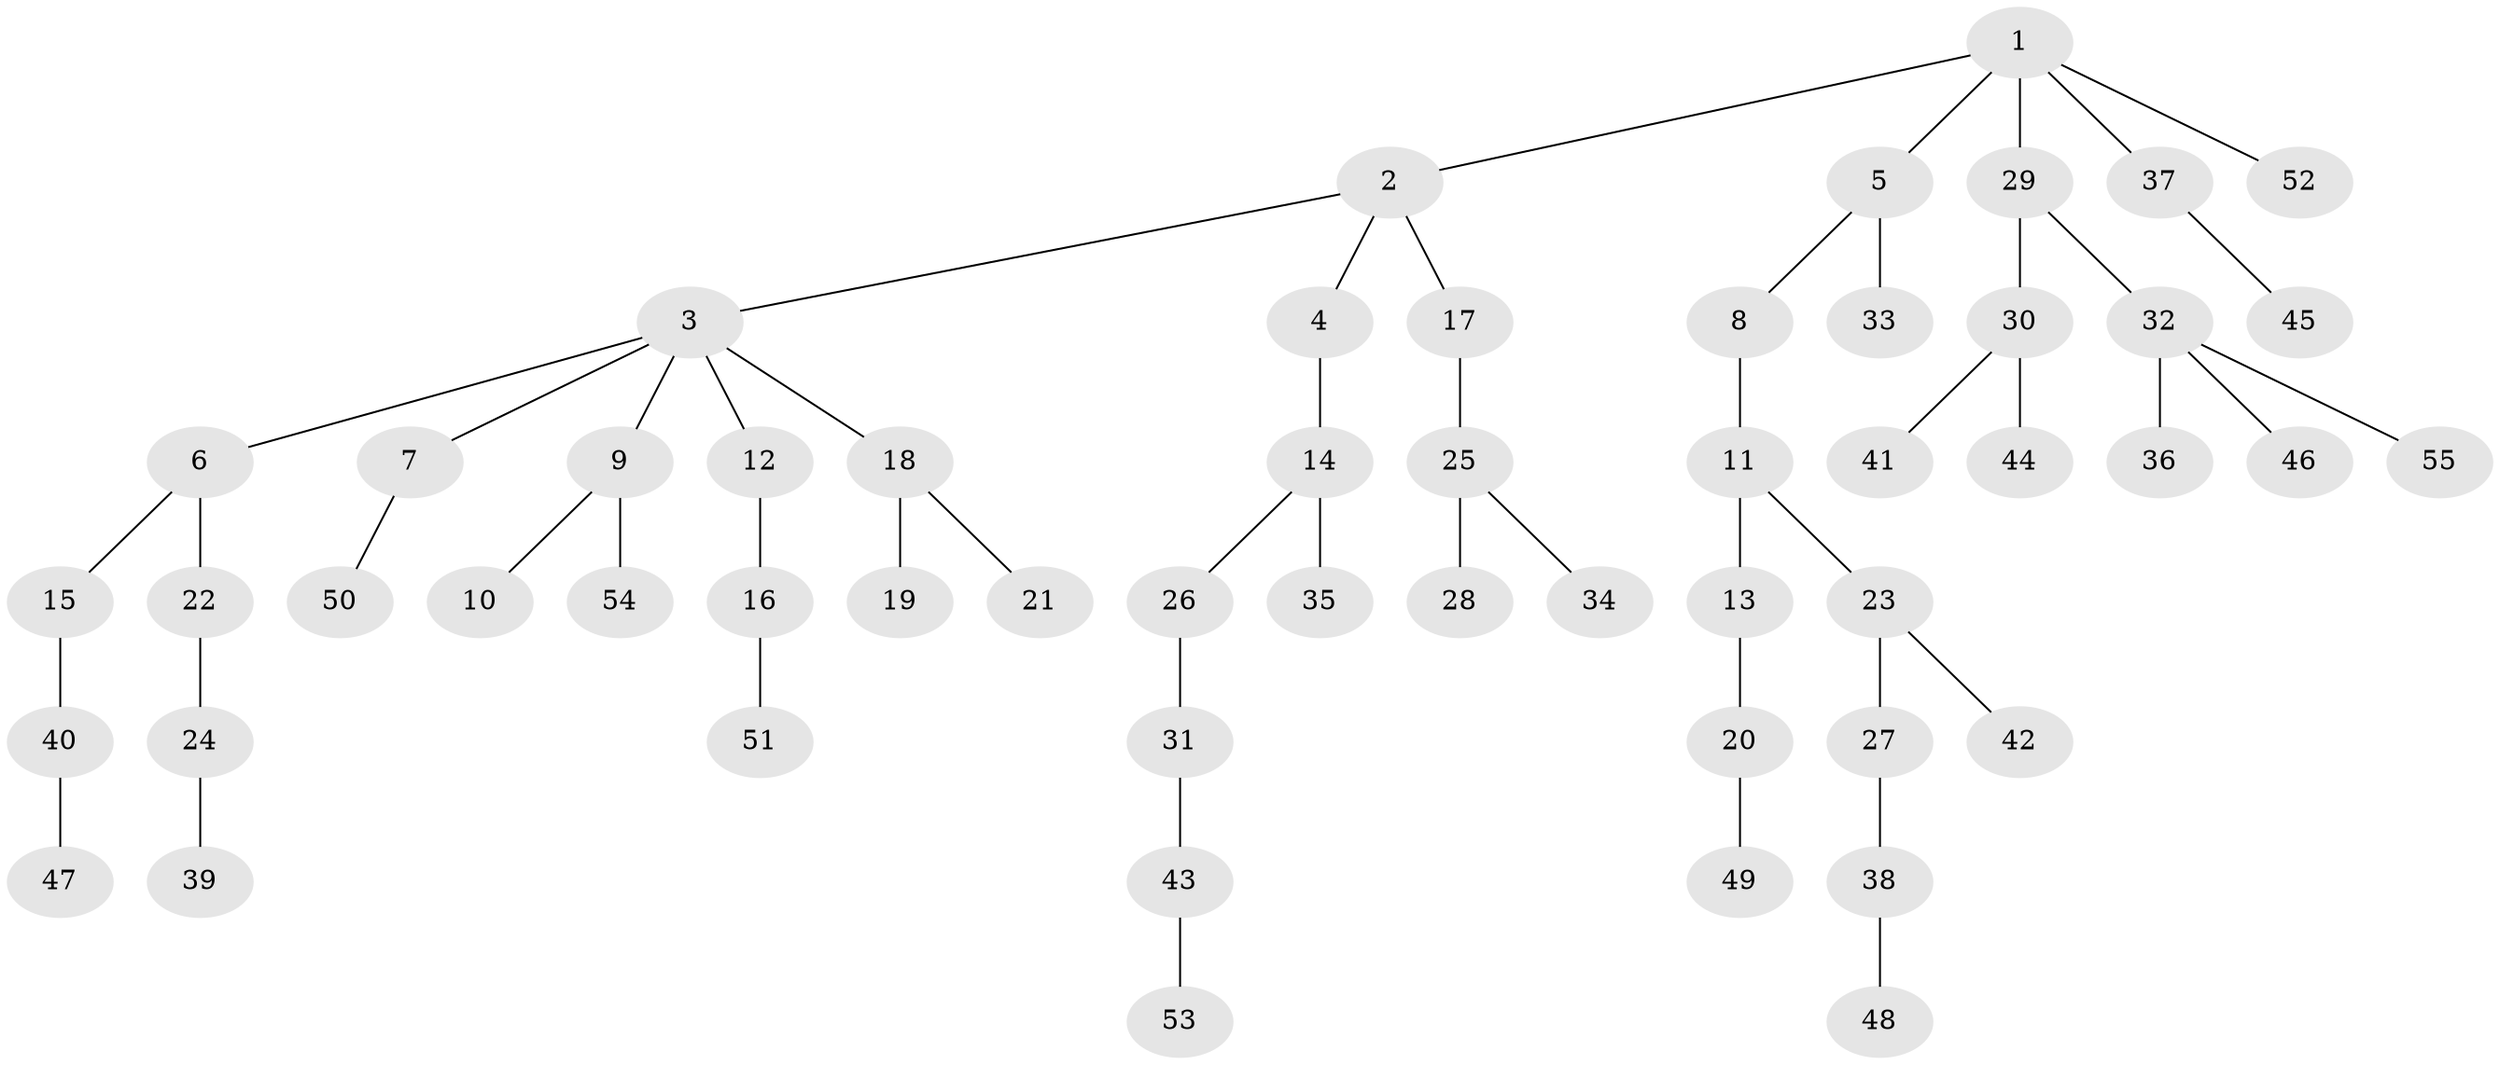 // Generated by graph-tools (version 1.1) at 2025/53/03/09/25 04:53:31]
// undirected, 55 vertices, 54 edges
graph export_dot {
graph [start="1"]
  node [color=gray90,style=filled];
  1;
  2;
  3;
  4;
  5;
  6;
  7;
  8;
  9;
  10;
  11;
  12;
  13;
  14;
  15;
  16;
  17;
  18;
  19;
  20;
  21;
  22;
  23;
  24;
  25;
  26;
  27;
  28;
  29;
  30;
  31;
  32;
  33;
  34;
  35;
  36;
  37;
  38;
  39;
  40;
  41;
  42;
  43;
  44;
  45;
  46;
  47;
  48;
  49;
  50;
  51;
  52;
  53;
  54;
  55;
  1 -- 2;
  1 -- 5;
  1 -- 29;
  1 -- 37;
  1 -- 52;
  2 -- 3;
  2 -- 4;
  2 -- 17;
  3 -- 6;
  3 -- 7;
  3 -- 9;
  3 -- 12;
  3 -- 18;
  4 -- 14;
  5 -- 8;
  5 -- 33;
  6 -- 15;
  6 -- 22;
  7 -- 50;
  8 -- 11;
  9 -- 10;
  9 -- 54;
  11 -- 13;
  11 -- 23;
  12 -- 16;
  13 -- 20;
  14 -- 26;
  14 -- 35;
  15 -- 40;
  16 -- 51;
  17 -- 25;
  18 -- 19;
  18 -- 21;
  20 -- 49;
  22 -- 24;
  23 -- 27;
  23 -- 42;
  24 -- 39;
  25 -- 28;
  25 -- 34;
  26 -- 31;
  27 -- 38;
  29 -- 30;
  29 -- 32;
  30 -- 41;
  30 -- 44;
  31 -- 43;
  32 -- 36;
  32 -- 46;
  32 -- 55;
  37 -- 45;
  38 -- 48;
  40 -- 47;
  43 -- 53;
}
